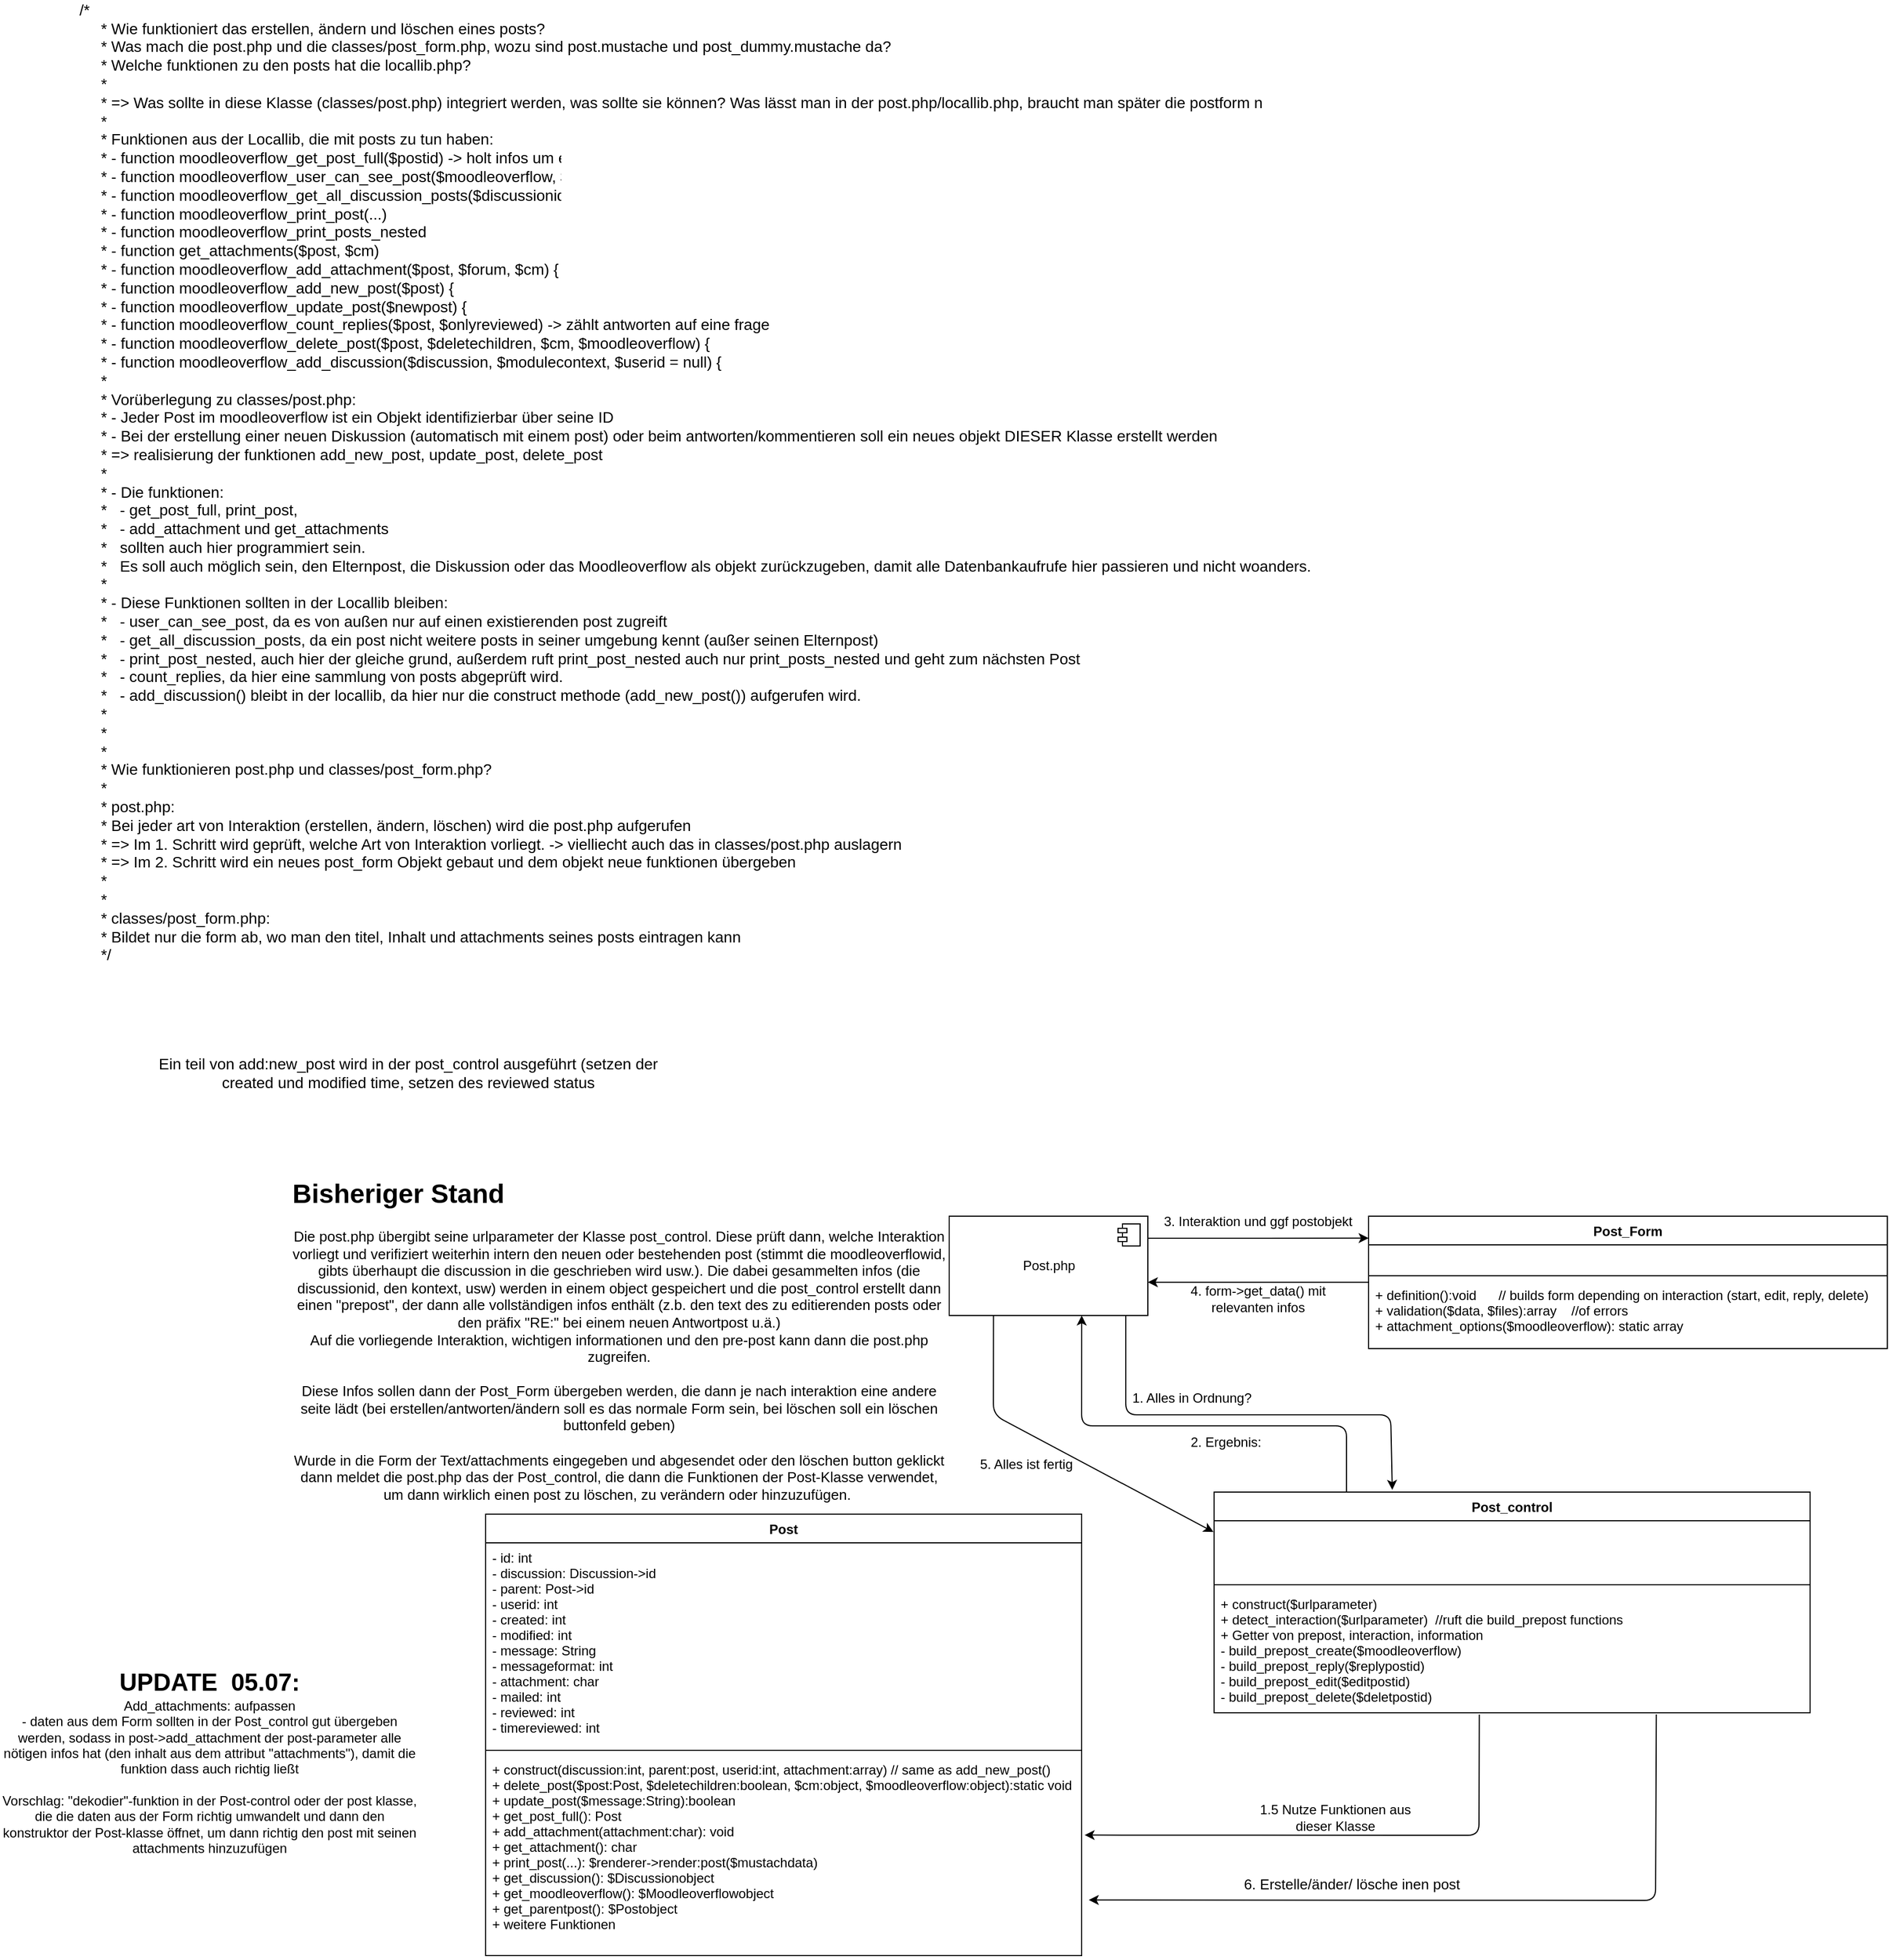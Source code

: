 <mxfile>
    <diagram id="Cz_WheFDdQsW5oh7_IA2" name="Page-1">
        <mxGraphModel dx="2645" dy="2466" grid="1" gridSize="10" guides="1" tooltips="1" connect="1" arrows="1" fold="1" page="1" pageScale="1" pageWidth="1100" pageHeight="850" math="0" shadow="0">
            <root>
                <mxCell id="0"/>
                <mxCell id="1" parent="0"/>
                <mxCell id="2" value="Post" style="swimlane;fontStyle=1;align=center;verticalAlign=top;childLayout=stackLayout;horizontal=1;startSize=26;horizontalStack=0;resizeParent=1;resizeParentMax=0;resizeLast=0;collapsible=1;marginBottom=0;" parent="1" vertex="1">
                    <mxGeometry x="-180" y="290" width="540" height="400" as="geometry">
                        <mxRectangle x="-140" y="-60" width="70" height="30" as="alternateBounds"/>
                    </mxGeometry>
                </mxCell>
                <mxCell id="3" value="- id: int&#10;- discussion: Discussion-&gt;id&#10;- parent: Post-&gt;id&#10;- userid: int&#10;- created: int&#10;- modified: int&#10;- message: String&#10;- messageformat: int&#10;- attachment: char&#10;- mailed: int&#10;- reviewed: int &#10;- timereviewed: int" style="text;strokeColor=none;fillColor=none;align=left;verticalAlign=top;spacingLeft=4;spacingRight=4;overflow=hidden;rotatable=0;points=[[0,0.5],[1,0.5]];portConstraint=eastwest;" parent="2" vertex="1">
                    <mxGeometry y="26" width="540" height="184" as="geometry"/>
                </mxCell>
                <mxCell id="4" value="" style="line;strokeWidth=1;fillColor=none;align=left;verticalAlign=middle;spacingTop=-1;spacingLeft=3;spacingRight=3;rotatable=0;labelPosition=right;points=[];portConstraint=eastwest;strokeColor=inherit;" parent="2" vertex="1">
                    <mxGeometry y="210" width="540" height="8" as="geometry"/>
                </mxCell>
                <mxCell id="5" value="+ construct(discussion:int, parent:post, userid:int, attachment:array) // same as add_new_post()&#10;+ delete_post($post:Post, $deletechildren:boolean, $cm:object, $moodleoverflow:object):static void&#10;+ update_post($message:String):boolean&#10;+ get_post_full(): Post&#10;+ add_attachment(attachment:char): void&#10;+ get_attachment(): char&#10;+ print_post(...): $renderer-&gt;render:post($mustachdata)&#10;+ get_discussion(): $Discussionobject&#10;+ get_moodleoverflow(): $Moodleoverflowobject&#10;+ get_parentpost(): $Postobject&#10;+ weitere Funktionen" style="text;strokeColor=none;fillColor=none;align=left;verticalAlign=top;spacingLeft=4;spacingRight=4;overflow=hidden;rotatable=0;points=[[0,0.5],[1,0.5]];portConstraint=eastwest;" parent="2" vertex="1">
                    <mxGeometry y="218" width="540" height="182" as="geometry"/>
                </mxCell>
                <mxCell id="6" value="Post_Form" style="swimlane;fontStyle=1;align=center;verticalAlign=top;childLayout=stackLayout;horizontal=1;startSize=26;horizontalStack=0;resizeParent=1;resizeParentMax=0;resizeLast=0;collapsible=1;marginBottom=0;" parent="1" vertex="1">
                    <mxGeometry x="620" y="20" width="470" height="120" as="geometry"/>
                </mxCell>
                <mxCell id="7" value=" &#10;" style="text;strokeColor=none;fillColor=none;align=left;verticalAlign=top;spacingLeft=4;spacingRight=4;overflow=hidden;rotatable=0;points=[[0,0.5],[1,0.5]];portConstraint=eastwest;" parent="6" vertex="1">
                    <mxGeometry y="26" width="470" height="24" as="geometry"/>
                </mxCell>
                <mxCell id="8" value="" style="line;strokeWidth=1;fillColor=none;align=left;verticalAlign=middle;spacingTop=-1;spacingLeft=3;spacingRight=3;rotatable=0;labelPosition=right;points=[];portConstraint=eastwest;strokeColor=inherit;" parent="6" vertex="1">
                    <mxGeometry y="50" width="470" height="8" as="geometry"/>
                </mxCell>
                <mxCell id="9" value="+ definition():void      // builds form depending on interaction (start, edit, reply, delete)&#10;+ validation($data, $files):array    //of errors&#10;+ attachment_options($moodleoverflow): static array" style="text;strokeColor=none;fillColor=none;align=left;verticalAlign=top;spacingLeft=4;spacingRight=4;overflow=hidden;rotatable=0;points=[[0,0.5],[1,0.5]];portConstraint=eastwest;" parent="6" vertex="1">
                    <mxGeometry y="58" width="470" height="62" as="geometry"/>
                </mxCell>
                <mxCell id="12" style="edgeStyle=none;html=1;entryX=0;entryY=0.166;entryDx=0;entryDy=0;entryPerimeter=0;" parent="1" target="6" edge="1">
                    <mxGeometry relative="1" as="geometry">
                        <mxPoint x="420" y="40" as="sourcePoint"/>
                    </mxGeometry>
                </mxCell>
                <mxCell id="10" value="Post.php&lt;br&gt;" style="html=1;dropTarget=0;" parent="1" vertex="1">
                    <mxGeometry x="240" y="20" width="180" height="90" as="geometry"/>
                </mxCell>
                <mxCell id="11" value="" style="shape=module;jettyWidth=8;jettyHeight=4;" parent="10" vertex="1">
                    <mxGeometry x="1" width="20" height="20" relative="1" as="geometry">
                        <mxPoint x="-27" y="7" as="offset"/>
                    </mxGeometry>
                </mxCell>
                <mxCell id="14" value="" style="endArrow=classic;html=1;exitX=0.001;exitY=0.03;exitDx=0;exitDy=0;exitPerimeter=0;entryX=1;entryY=0.665;entryDx=0;entryDy=0;entryPerimeter=0;" parent="1" source="9" target="10" edge="1">
                    <mxGeometry width="50" height="50" relative="1" as="geometry">
                        <mxPoint x="580" y="150" as="sourcePoint"/>
                        <mxPoint x="630" y="100" as="targetPoint"/>
                    </mxGeometry>
                </mxCell>
                <mxCell id="15" value="" style="endArrow=classic;html=1;exitX=0.223;exitY=0.998;exitDx=0;exitDy=0;exitPerimeter=0;entryX=-0.001;entryY=0.188;entryDx=0;entryDy=0;entryPerimeter=0;" parent="1" source="10" target="24" edge="1">
                    <mxGeometry width="50" height="50" relative="1" as="geometry">
                        <mxPoint x="330" y="330" as="sourcePoint"/>
                        <mxPoint x="310" y="230" as="targetPoint"/>
                        <Array as="points">
                            <mxPoint x="280" y="200"/>
                        </Array>
                    </mxGeometry>
                </mxCell>
                <mxCell id="16" value="3. Interaktion und ggf postobjekt" style="text;html=1;strokeColor=none;fillColor=none;align=center;verticalAlign=middle;whiteSpace=wrap;rounded=0;" parent="1" vertex="1">
                    <mxGeometry x="430" y="10" width="180" height="30" as="geometry"/>
                </mxCell>
                <mxCell id="17" value="4. form-&amp;gt;get_data() mit relevanten infos" style="text;html=1;strokeColor=none;fillColor=none;align=center;verticalAlign=middle;whiteSpace=wrap;rounded=0;" parent="1" vertex="1">
                    <mxGeometry x="445" y="80" width="150" height="30" as="geometry"/>
                </mxCell>
                <mxCell id="18" value="5. Alles ist fertig" style="text;html=1;strokeColor=none;fillColor=none;align=center;verticalAlign=middle;whiteSpace=wrap;rounded=0;" parent="1" vertex="1">
                    <mxGeometry x="260" y="230" width="100" height="30" as="geometry"/>
                </mxCell>
                <mxCell id="23" value="Post_control" style="swimlane;fontStyle=1;align=center;verticalAlign=top;childLayout=stackLayout;horizontal=1;startSize=26;horizontalStack=0;resizeParent=1;resizeParentMax=0;resizeLast=0;collapsible=1;marginBottom=0;" parent="1" vertex="1">
                    <mxGeometry x="480" y="270" width="540" height="200" as="geometry">
                        <mxRectangle x="-140" y="-60" width="70" height="30" as="alternateBounds"/>
                    </mxGeometry>
                </mxCell>
                <mxCell id="24" value="  " style="text;strokeColor=none;fillColor=none;align=left;verticalAlign=top;spacingLeft=4;spacingRight=4;overflow=hidden;rotatable=0;points=[[0,0.5],[1,0.5]];portConstraint=eastwest;" parent="23" vertex="1">
                    <mxGeometry y="26" width="540" height="54" as="geometry"/>
                </mxCell>
                <mxCell id="25" value="" style="line;strokeWidth=1;fillColor=none;align=left;verticalAlign=middle;spacingTop=-1;spacingLeft=3;spacingRight=3;rotatable=0;labelPosition=right;points=[];portConstraint=eastwest;strokeColor=inherit;" parent="23" vertex="1">
                    <mxGeometry y="80" width="540" height="8" as="geometry"/>
                </mxCell>
                <mxCell id="26" value="+ construct($urlparameter)&#10;+ detect_interaction($urlparameter)  //ruft die build_prepost functions&#10;+ Getter von prepost, interaction, information&#10;- build_prepost_create($moodleoverflow)&#10;- build_prepost_reply($replypostid)&#10;- build_prepost_edit($editpostid)&#10;- build_prepost_delete($deletpostid)" style="text;strokeColor=none;fillColor=none;align=left;verticalAlign=top;spacingLeft=4;spacingRight=4;overflow=hidden;rotatable=0;points=[[0,0.5],[1,0.5]];portConstraint=eastwest;" parent="23" vertex="1">
                    <mxGeometry y="88" width="540" height="112" as="geometry"/>
                </mxCell>
                <mxCell id="27" value="" style="endArrow=classic;html=1;entryX=0.299;entryY=-0.01;entryDx=0;entryDy=0;entryPerimeter=0;" parent="1" target="23" edge="1">
                    <mxGeometry width="50" height="50" relative="1" as="geometry">
                        <mxPoint x="400" y="110" as="sourcePoint"/>
                        <mxPoint x="570" y="200" as="targetPoint"/>
                        <Array as="points">
                            <mxPoint x="400" y="200"/>
                            <mxPoint x="640" y="200"/>
                        </Array>
                    </mxGeometry>
                </mxCell>
                <mxCell id="28" value="1. Alles in Ordnung?" style="text;html=1;strokeColor=none;fillColor=none;align=center;verticalAlign=middle;whiteSpace=wrap;rounded=0;" parent="1" vertex="1">
                    <mxGeometry x="380" y="170" width="160" height="30" as="geometry"/>
                </mxCell>
                <mxCell id="29" value="" style="endArrow=classic;html=1;entryX=0.667;entryY=1;entryDx=0;entryDy=0;entryPerimeter=0;" parent="1" target="10" edge="1">
                    <mxGeometry width="50" height="50" relative="1" as="geometry">
                        <mxPoint x="600" y="270" as="sourcePoint"/>
                        <mxPoint x="651.46" y="278.0" as="targetPoint"/>
                        <Array as="points">
                            <mxPoint x="600" y="210"/>
                            <mxPoint x="360" y="210"/>
                        </Array>
                    </mxGeometry>
                </mxCell>
                <mxCell id="30" value="2. Ergebnis:&amp;nbsp;" style="text;html=1;strokeColor=none;fillColor=none;align=center;verticalAlign=middle;whiteSpace=wrap;rounded=0;" parent="1" vertex="1">
                    <mxGeometry x="435" y="210" width="115" height="30" as="geometry"/>
                </mxCell>
                <mxCell id="31" value="" style="endArrow=classic;html=1;exitX=0.445;exitY=1.014;exitDx=0;exitDy=0;exitPerimeter=0;entryX=1.005;entryY=0.4;entryDx=0;entryDy=0;entryPerimeter=0;" parent="1" source="26" target="5" edge="1">
                    <mxGeometry width="50" height="50" relative="1" as="geometry">
                        <mxPoint x="700" y="570" as="sourcePoint"/>
                        <mxPoint x="720" y="640" as="targetPoint"/>
                        <Array as="points">
                            <mxPoint x="720" y="581"/>
                        </Array>
                    </mxGeometry>
                </mxCell>
                <mxCell id="32" value="1.5 Nutze Funktionen aus dieser Klasse&lt;br&gt;" style="text;html=1;strokeColor=none;fillColor=none;align=center;verticalAlign=middle;whiteSpace=wrap;rounded=0;" parent="1" vertex="1">
                    <mxGeometry x="510" y="550" width="160" height="30" as="geometry"/>
                </mxCell>
                <mxCell id="33" value="&lt;h1&gt;Bisheriger Stand&lt;/h1&gt;&lt;div style=&quot;text-align: center; font-size: 13px;&quot;&gt;Die post.php übergibt seine urlparameter der Klasse post_control. Diese prüft dann, welche Interaktion vorliegt und verifiziert weiterhin intern den neuen oder bestehenden post (stimmt die moodleoverflowid, gibts überhaupt die discussion in die geschrieben wird usw.). Die dabei gesammelten infos (die discussionid, den kontext, usw) werden in einem object gespeichert und die post_control erstellt dann einen &quot;prepost&quot;, der dann alle vollständigen infos enthält (z.b. den text des zu editierenden posts oder den präfix &quot;RE:&quot; bei einem neuen Antwortpost u.ä.)&lt;br&gt;Auf die vorliegende Interaktion, wichtigen informationen und den pre-post kann dann die post.php zugreifen.&lt;br&gt;&lt;br&gt;Diese Infos sollen dann der Post_Form übergeben werden, die dann je nach interaktion eine andere seite lädt (bei erstellen/antworten/ändern soll es das normale Form sein, bei löschen soll ein löschen buttonfeld geben)&lt;br&gt;&lt;br&gt;Wurde in die Form der Text/attachments eingegeben und abgesendet oder den löschen button geklickt dann meldet die post.php das der Post_control, die dann die Funktionen der Post-Klasse verwendet, um dann wirklich einen post zu löschen, zu verändern oder hinzuzufügen.&amp;nbsp;&lt;br&gt;&lt;br&gt;&lt;/div&gt;" style="text;html=1;strokeColor=none;fillColor=none;spacing=5;spacingTop=-20;whiteSpace=wrap;overflow=hidden;rounded=0;" parent="1" vertex="1">
                    <mxGeometry x="-360" y="-20" width="600" height="300" as="geometry"/>
                </mxCell>
                <mxCell id="35" value="" style="endArrow=classic;html=1;fontSize=13;exitX=0.742;exitY=1.013;exitDx=0;exitDy=0;exitPerimeter=0;entryX=1.012;entryY=0.723;entryDx=0;entryDy=0;entryPerimeter=0;" parent="1" source="26" target="5" edge="1">
                    <mxGeometry width="50" height="50" relative="1" as="geometry">
                        <mxPoint x="340" y="240" as="sourcePoint"/>
                        <mxPoint x="881" y="660" as="targetPoint"/>
                        <Array as="points">
                            <mxPoint x="880" y="640"/>
                        </Array>
                    </mxGeometry>
                </mxCell>
                <mxCell id="36" value="6. Erstelle/änder/ lösche inen post" style="text;html=1;strokeColor=none;fillColor=none;align=center;verticalAlign=middle;whiteSpace=wrap;rounded=0;fontSize=13;" parent="1" vertex="1">
                    <mxGeometry x="480" y="610" width="250" height="30" as="geometry"/>
                </mxCell>
                <mxCell id="37" value="&lt;div style=&quot;font-size: 14px;&quot;&gt;&lt;font style=&quot;font-size: 14px;&quot;&gt;/*&lt;/font&gt;&lt;/div&gt;&lt;div style=&quot;font-size: 14px;&quot;&gt;&lt;font style=&quot;font-size: 14px;&quot;&gt;&amp;nbsp; &amp;nbsp; &amp;nbsp;* Wie funktioniert das erstellen, ändern und löschen eines posts?&lt;/font&gt;&lt;/div&gt;&lt;div style=&quot;font-size: 14px;&quot;&gt;&lt;font style=&quot;font-size: 14px;&quot;&gt;&amp;nbsp; &amp;nbsp; &amp;nbsp;* Was mach die post.php und die classes/post_form.php, wozu sind post.mustache und post_dummy.mustache da?&lt;/font&gt;&lt;/div&gt;&lt;div style=&quot;font-size: 14px;&quot;&gt;&lt;font style=&quot;font-size: 14px;&quot;&gt;&amp;nbsp; &amp;nbsp; &amp;nbsp;* Welche funktionen zu den posts hat die locallib.php?&lt;/font&gt;&lt;/div&gt;&lt;div style=&quot;font-size: 14px;&quot;&gt;&lt;font style=&quot;font-size: 14px;&quot;&gt;&amp;nbsp; &amp;nbsp; &amp;nbsp;*&lt;/font&gt;&lt;/div&gt;&lt;div style=&quot;font-size: 14px;&quot;&gt;&lt;font style=&quot;font-size: 14px;&quot;&gt;&amp;nbsp; &amp;nbsp; &amp;nbsp;* =&amp;gt; Was sollte in diese Klasse (classes/post.php) integriert werden, was sollte sie können? Was lässt man in der post.php/locallib.php, braucht man später die postform noch?&lt;/font&gt;&lt;/div&gt;&lt;div style=&quot;font-size: 14px;&quot;&gt;&lt;font style=&quot;font-size: 14px;&quot;&gt;&amp;nbsp; &amp;nbsp; &amp;nbsp;*&lt;/font&gt;&lt;/div&gt;&lt;div style=&quot;font-size: 14px;&quot;&gt;&lt;font style=&quot;font-size: 14px;&quot;&gt;&amp;nbsp; &amp;nbsp; &amp;nbsp;* Funktionen aus der Locallib, die mit posts zu tun haben:&lt;/font&gt;&lt;/div&gt;&lt;div style=&quot;font-size: 14px;&quot;&gt;&lt;font style=&quot;font-size: 14px;&quot;&gt;&amp;nbsp; &amp;nbsp; &amp;nbsp;* - function moodleoverflow_get_post_full($postid) -&amp;gt; holt infos um einen post zu printen&lt;/font&gt;&lt;/div&gt;&lt;div style=&quot;font-size: 14px;&quot;&gt;&lt;font style=&quot;font-size: 14px;&quot;&gt;&amp;nbsp; &amp;nbsp; &amp;nbsp;* - function moodleoverflow_user_can_see_post($moodleoverflow, $discussion, $post, $cm)&lt;/font&gt;&lt;/div&gt;&lt;div style=&quot;font-size: 14px;&quot;&gt;&lt;font style=&quot;font-size: 14px;&quot;&gt;&amp;nbsp; &amp;nbsp; &amp;nbsp;* - function moodleoverflow_get_all_discussion_posts($discussionid, $tracking, $modcontext) -&amp;gt; holt sich die posts einer discussion&lt;/font&gt;&lt;/div&gt;&lt;div style=&quot;font-size: 14px;&quot;&gt;&lt;font style=&quot;font-size: 14px;&quot;&gt;&amp;nbsp; &amp;nbsp; &amp;nbsp;* - function moodleoverflow_print_post(...)&lt;/font&gt;&lt;/div&gt;&lt;div style=&quot;font-size: 14px;&quot;&gt;&lt;font style=&quot;font-size: 14px;&quot;&gt;&amp;nbsp; &amp;nbsp; &amp;nbsp;* - function moodleoverflow_print_posts_nested&lt;/font&gt;&lt;/div&gt;&lt;div style=&quot;font-size: 14px;&quot;&gt;&lt;font style=&quot;font-size: 14px;&quot;&gt;&amp;nbsp; &amp;nbsp; &amp;nbsp;* - function get_attachments($post, $cm)&lt;/font&gt;&lt;/div&gt;&lt;div style=&quot;font-size: 14px;&quot;&gt;&lt;font style=&quot;font-size: 14px;&quot;&gt;&amp;nbsp; &amp;nbsp; &amp;nbsp;* - function moodleoverflow_add_attachment($post, $forum, $cm) {&lt;/font&gt;&lt;/div&gt;&lt;div style=&quot;font-size: 14px;&quot;&gt;&lt;font style=&quot;font-size: 14px;&quot;&gt;&amp;nbsp; &amp;nbsp; &amp;nbsp;* - function moodleoverflow_add_new_post($post) {&lt;/font&gt;&lt;/div&gt;&lt;div style=&quot;font-size: 14px;&quot;&gt;&lt;font style=&quot;font-size: 14px;&quot;&gt;&amp;nbsp; &amp;nbsp; &amp;nbsp;* - function moodleoverflow_update_post($newpost) {&lt;/font&gt;&lt;/div&gt;&lt;div style=&quot;font-size: 14px;&quot;&gt;&lt;font style=&quot;font-size: 14px;&quot;&gt;&amp;nbsp; &amp;nbsp; &amp;nbsp;* - function moodleoverflow_count_replies($post, $onlyreviewed) -&amp;gt; zählt antworten auf eine frage&lt;/font&gt;&lt;/div&gt;&lt;div style=&quot;font-size: 14px;&quot;&gt;&lt;font style=&quot;font-size: 14px;&quot;&gt;&amp;nbsp; &amp;nbsp; &amp;nbsp;* - function moodleoverflow_delete_post($post, $deletechildren, $cm, $moodleoverflow) {&lt;/font&gt;&lt;/div&gt;&lt;div style=&quot;font-size: 14px;&quot;&gt;&lt;font style=&quot;font-size: 14px;&quot;&gt;&amp;nbsp; &amp;nbsp; &amp;nbsp;* - function moodleoverflow_add_discussion($discussion, $modulecontext, $userid = null) {&lt;/font&gt;&lt;/div&gt;&lt;div style=&quot;font-size: 14px;&quot;&gt;&lt;font style=&quot;font-size: 14px;&quot;&gt;&amp;nbsp; &amp;nbsp; &amp;nbsp;*&lt;/font&gt;&lt;/div&gt;&lt;div style=&quot;font-size: 14px;&quot;&gt;&lt;font style=&quot;font-size: 14px;&quot;&gt;&amp;nbsp; &amp;nbsp; &amp;nbsp;* Vorüberlegung zu classes/post.php:&lt;/font&gt;&lt;/div&gt;&lt;div style=&quot;font-size: 14px;&quot;&gt;&lt;font style=&quot;font-size: 14px;&quot;&gt;&amp;nbsp; &amp;nbsp; &amp;nbsp;* - Jeder Post im moodleoverflow ist ein Objekt identifizierbar über seine ID&lt;/font&gt;&lt;/div&gt;&lt;div style=&quot;font-size: 14px;&quot;&gt;&lt;font style=&quot;font-size: 14px;&quot;&gt;&amp;nbsp; &amp;nbsp; &amp;nbsp;* - Bei der erstellung einer neuen Diskussion (automatisch mit einem post) oder beim antworten/kommentieren soll ein neues objekt DIESER Klasse erstellt werden&lt;/font&gt;&lt;/div&gt;&lt;div style=&quot;font-size: 14px;&quot;&gt;&lt;font style=&quot;font-size: 14px;&quot;&gt;&amp;nbsp; &amp;nbsp; &amp;nbsp;* =&amp;gt; realisierung der funktionen add_new_post, update_post, delete_post&lt;/font&gt;&lt;/div&gt;&lt;div style=&quot;font-size: 14px;&quot;&gt;&lt;font style=&quot;font-size: 14px;&quot;&gt;&amp;nbsp; &amp;nbsp; &amp;nbsp;*&lt;/font&gt;&lt;/div&gt;&lt;div style=&quot;font-size: 14px;&quot;&gt;&lt;font style=&quot;font-size: 14px;&quot;&gt;&amp;nbsp; &amp;nbsp; &amp;nbsp;* - Die funktionen:&lt;/font&gt;&lt;/div&gt;&lt;div style=&quot;font-size: 14px;&quot;&gt;&lt;font style=&quot;font-size: 14px;&quot;&gt;&amp;nbsp; &amp;nbsp; &amp;nbsp;*&amp;nbsp; &amp;nbsp;- get_post_full, print_post,&lt;/font&gt;&lt;/div&gt;&lt;div style=&quot;font-size: 14px;&quot;&gt;&lt;font style=&quot;font-size: 14px;&quot;&gt;&amp;nbsp; &amp;nbsp; &amp;nbsp;*&amp;nbsp; &amp;nbsp;- add_attachment und get_attachments&lt;/font&gt;&lt;/div&gt;&lt;div style=&quot;font-size: 14px;&quot;&gt;&lt;font style=&quot;font-size: 14px;&quot;&gt;&amp;nbsp; &amp;nbsp; &amp;nbsp;*&amp;nbsp; &amp;nbsp;sollten auch hier programmiert sein.&lt;/font&gt;&lt;/div&gt;&lt;div style=&quot;font-size: 14px;&quot;&gt;&lt;font style=&quot;font-size: 14px;&quot;&gt;&amp;nbsp; &amp;nbsp; &amp;nbsp;*&amp;nbsp; &amp;nbsp;Es soll auch möglich sein, den Elternpost, die Diskussion oder das Moodleoverflow als objekt zurückzugeben, damit alle Datenbankaufrufe hier passieren und nicht woanders.&lt;/font&gt;&lt;/div&gt;&lt;div style=&quot;font-size: 14px;&quot;&gt;&lt;font style=&quot;font-size: 14px;&quot;&gt;&amp;nbsp; &amp;nbsp; &amp;nbsp;*&lt;/font&gt;&lt;/div&gt;&lt;div style=&quot;font-size: 14px;&quot;&gt;&lt;font style=&quot;font-size: 14px;&quot;&gt;&amp;nbsp; &amp;nbsp; &amp;nbsp;* - Diese Funktionen sollten in der Locallib bleiben:&lt;/font&gt;&lt;/div&gt;&lt;div style=&quot;font-size: 14px;&quot;&gt;&lt;font style=&quot;font-size: 14px;&quot;&gt;&amp;nbsp; &amp;nbsp; &amp;nbsp;*&amp;nbsp; &amp;nbsp;- user_can_see_post, da es von außen nur auf einen existierenden post zugreift&lt;/font&gt;&lt;/div&gt;&lt;div style=&quot;font-size: 14px;&quot;&gt;&lt;font style=&quot;font-size: 14px;&quot;&gt;&amp;nbsp; &amp;nbsp; &amp;nbsp;*&amp;nbsp; &amp;nbsp;- get_all_discussion_posts, da ein post nicht weitere posts in seiner umgebung kennt (außer seinen Elternpost)&lt;/font&gt;&lt;/div&gt;&lt;div style=&quot;font-size: 14px;&quot;&gt;&lt;font style=&quot;font-size: 14px;&quot;&gt;&amp;nbsp; &amp;nbsp; &amp;nbsp;*&amp;nbsp; &amp;nbsp;- print_post_nested, auch hier der gleiche grund, außerdem ruft print_post_nested auch nur print_posts_nested und geht zum nächsten Post&lt;/font&gt;&lt;/div&gt;&lt;div style=&quot;font-size: 14px;&quot;&gt;&lt;font style=&quot;font-size: 14px;&quot;&gt;&amp;nbsp; &amp;nbsp; &amp;nbsp;*&amp;nbsp; &amp;nbsp;- count_replies, da hier eine sammlung von posts abgeprüft wird.&lt;/font&gt;&lt;/div&gt;&lt;div style=&quot;font-size: 14px;&quot;&gt;&lt;font style=&quot;font-size: 14px;&quot;&gt;&amp;nbsp; &amp;nbsp; &amp;nbsp;*&amp;nbsp; &amp;nbsp;- add_discussion() bleibt in der locallib, da hier nur die construct methode (add_new_post()) aufgerufen wird.&lt;/font&gt;&lt;/div&gt;&lt;div style=&quot;font-size: 14px;&quot;&gt;&lt;font style=&quot;font-size: 14px;&quot;&gt;&amp;nbsp; &amp;nbsp; &amp;nbsp;*&lt;/font&gt;&lt;/div&gt;&lt;div style=&quot;font-size: 14px;&quot;&gt;&lt;font style=&quot;font-size: 14px;&quot;&gt;&amp;nbsp; &amp;nbsp; &amp;nbsp;*&lt;/font&gt;&lt;/div&gt;&lt;div style=&quot;font-size: 14px;&quot;&gt;&lt;font style=&quot;font-size: 14px;&quot;&gt;&amp;nbsp; &amp;nbsp; &amp;nbsp;*&lt;/font&gt;&lt;/div&gt;&lt;div style=&quot;font-size: 14px;&quot;&gt;&lt;font style=&quot;font-size: 14px;&quot;&gt;&amp;nbsp; &amp;nbsp; &amp;nbsp;* Wie funktionieren post.php und classes/post_form.php?&lt;/font&gt;&lt;/div&gt;&lt;div style=&quot;font-size: 14px;&quot;&gt;&lt;font style=&quot;font-size: 14px;&quot;&gt;&amp;nbsp; &amp;nbsp; &amp;nbsp;*&lt;/font&gt;&lt;/div&gt;&lt;div style=&quot;font-size: 14px;&quot;&gt;&lt;font style=&quot;font-size: 14px;&quot;&gt;&amp;nbsp; &amp;nbsp; &amp;nbsp;* post.php:&lt;/font&gt;&lt;/div&gt;&lt;div style=&quot;font-size: 14px;&quot;&gt;&lt;font style=&quot;font-size: 14px;&quot;&gt;&amp;nbsp; &amp;nbsp; &amp;nbsp;* Bei jeder art von Interaktion (erstellen, ändern, löschen) wird die post.php aufgerufen&lt;/font&gt;&lt;/div&gt;&lt;div style=&quot;font-size: 14px;&quot;&gt;&lt;font style=&quot;font-size: 14px;&quot;&gt;&amp;nbsp; &amp;nbsp; &amp;nbsp;* =&amp;gt; Im 1. Schritt wird geprüft, welche Art von Interaktion vorliegt. -&amp;gt; vielliecht auch das in classes/post.php auslagern&lt;/font&gt;&lt;/div&gt;&lt;div style=&quot;font-size: 14px;&quot;&gt;&lt;font style=&quot;font-size: 14px;&quot;&gt;&amp;nbsp; &amp;nbsp; &amp;nbsp;* =&amp;gt; Im 2. Schritt wird ein neues post_form Objekt gebaut und dem objekt neue funktionen übergeben&lt;/font&gt;&lt;/div&gt;&lt;div style=&quot;font-size: 14px;&quot;&gt;&lt;font style=&quot;font-size: 14px;&quot;&gt;&amp;nbsp; &amp;nbsp; &amp;nbsp;*&lt;/font&gt;&lt;/div&gt;&lt;div style=&quot;font-size: 14px;&quot;&gt;&lt;font style=&quot;font-size: 14px;&quot;&gt;&amp;nbsp; &amp;nbsp; &amp;nbsp;*&lt;/font&gt;&lt;/div&gt;&lt;div style=&quot;font-size: 14px;&quot;&gt;&lt;font style=&quot;font-size: 14px;&quot;&gt;&amp;nbsp; &amp;nbsp; &amp;nbsp;* classes/post_form.php:&lt;/font&gt;&lt;/div&gt;&lt;div style=&quot;font-size: 14px;&quot;&gt;&lt;font style=&quot;font-size: 14px;&quot;&gt;&amp;nbsp; &amp;nbsp; &amp;nbsp;* Bildet nur die form ab, wo man den titel, Inhalt und attachments seines posts eintragen kann&lt;/font&gt;&lt;/div&gt;&lt;div style=&quot;font-size: 14px;&quot;&gt;&lt;font style=&quot;font-size: 14px;&quot;&gt;&amp;nbsp; &amp;nbsp; &amp;nbsp;*/&lt;/font&gt;&lt;/div&gt;" style="text;html=1;strokeColor=none;fillColor=none;align=left;verticalAlign=middle;whiteSpace=wrap;rounded=0;" parent="1" vertex="1">
                    <mxGeometry x="-550" y="-1080" width="1530" height="870" as="geometry"/>
                </mxCell>
                <mxCell id="39" value="Ein teil von add:new_post wird in der post_control ausgeführt (setzen der created und modified time, setzen des reviewed status" style="text;html=1;strokeColor=none;fillColor=none;align=center;verticalAlign=middle;whiteSpace=wrap;rounded=0;fontSize=14;" parent="1" vertex="1">
                    <mxGeometry x="-490" y="-170" width="480" height="120" as="geometry"/>
                </mxCell>
                <mxCell id="40" value="&lt;b&gt;&lt;font style=&quot;font-size: 22px;&quot;&gt;UPDATE&amp;nbsp; 05.07:&lt;/font&gt;&lt;/b&gt; &lt;br&gt;Add_attachments: aufpassen&lt;br&gt;- daten aus dem Form sollten in der Post_control gut übergeben werden, sodass in post-&amp;gt;add_attachment der post-parameter alle nötigen infos hat (den inhalt aus dem attribut &quot;attachments&quot;), damit die funktion dass auch richtig ließt&lt;br&gt;&lt;br&gt;Vorschlag: &quot;dekodier&quot;-funktion in der Post-control oder der post klasse, die die daten aus der Form richtig umwandelt und dann den konstruktor der Post-klasse öffnet, um dann richtig den post mit seinen attachments hinzuzufügen" style="text;html=1;strokeColor=none;fillColor=none;align=center;verticalAlign=middle;whiteSpace=wrap;rounded=0;" vertex="1" parent="1">
                    <mxGeometry x="-620" y="370" width="380" height="290" as="geometry"/>
                </mxCell>
            </root>
        </mxGraphModel>
    </diagram>
</mxfile>